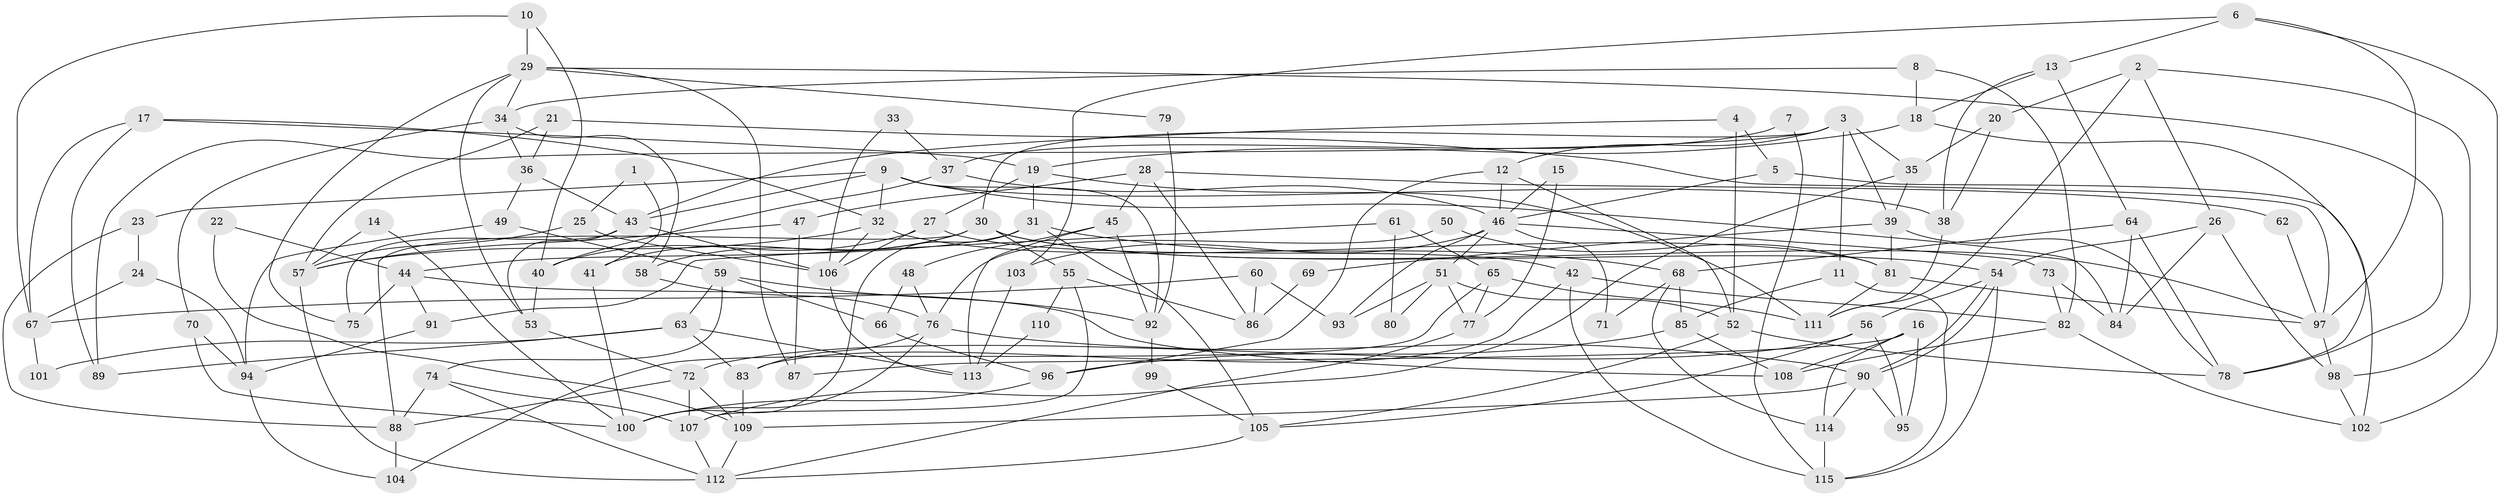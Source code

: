 // coarse degree distribution, {3: 0.175, 6: 0.1625, 4: 0.1875, 2: 0.1375, 5: 0.1375, 7: 0.1, 8: 0.05, 9: 0.0375, 10: 0.0125}
// Generated by graph-tools (version 1.1) at 2025/52/02/27/25 19:52:04]
// undirected, 115 vertices, 230 edges
graph export_dot {
graph [start="1"]
  node [color=gray90,style=filled];
  1;
  2;
  3;
  4;
  5;
  6;
  7;
  8;
  9;
  10;
  11;
  12;
  13;
  14;
  15;
  16;
  17;
  18;
  19;
  20;
  21;
  22;
  23;
  24;
  25;
  26;
  27;
  28;
  29;
  30;
  31;
  32;
  33;
  34;
  35;
  36;
  37;
  38;
  39;
  40;
  41;
  42;
  43;
  44;
  45;
  46;
  47;
  48;
  49;
  50;
  51;
  52;
  53;
  54;
  55;
  56;
  57;
  58;
  59;
  60;
  61;
  62;
  63;
  64;
  65;
  66;
  67;
  68;
  69;
  70;
  71;
  72;
  73;
  74;
  75;
  76;
  77;
  78;
  79;
  80;
  81;
  82;
  83;
  84;
  85;
  86;
  87;
  88;
  89;
  90;
  91;
  92;
  93;
  94;
  95;
  96;
  97;
  98;
  99;
  100;
  101;
  102;
  103;
  104;
  105;
  106;
  107;
  108;
  109;
  110;
  111;
  112;
  113;
  114;
  115;
  1 -- 25;
  1 -- 41;
  2 -- 20;
  2 -- 111;
  2 -- 26;
  2 -- 98;
  3 -- 30;
  3 -- 89;
  3 -- 11;
  3 -- 12;
  3 -- 35;
  3 -- 39;
  4 -- 52;
  4 -- 43;
  4 -- 5;
  5 -- 46;
  5 -- 102;
  6 -- 13;
  6 -- 102;
  6 -- 97;
  6 -- 103;
  7 -- 115;
  7 -- 37;
  8 -- 34;
  8 -- 18;
  8 -- 82;
  9 -- 32;
  9 -- 92;
  9 -- 23;
  9 -- 38;
  9 -- 43;
  9 -- 84;
  10 -- 40;
  10 -- 29;
  10 -- 67;
  11 -- 115;
  11 -- 85;
  12 -- 46;
  12 -- 52;
  12 -- 96;
  13 -- 64;
  13 -- 18;
  13 -- 38;
  14 -- 100;
  14 -- 57;
  15 -- 46;
  15 -- 77;
  16 -- 95;
  16 -- 108;
  16 -- 87;
  16 -- 114;
  17 -- 32;
  17 -- 19;
  17 -- 67;
  17 -- 89;
  18 -- 78;
  18 -- 19;
  19 -- 31;
  19 -- 111;
  19 -- 27;
  20 -- 35;
  20 -- 38;
  21 -- 97;
  21 -- 36;
  21 -- 57;
  22 -- 44;
  22 -- 109;
  23 -- 88;
  23 -- 24;
  24 -- 67;
  24 -- 94;
  25 -- 57;
  25 -- 106;
  26 -- 54;
  26 -- 84;
  26 -- 98;
  27 -- 42;
  27 -- 40;
  27 -- 106;
  28 -- 86;
  28 -- 47;
  28 -- 45;
  28 -- 62;
  29 -- 75;
  29 -- 53;
  29 -- 34;
  29 -- 78;
  29 -- 79;
  29 -- 87;
  30 -- 97;
  30 -- 54;
  30 -- 41;
  30 -- 55;
  30 -- 58;
  30 -- 88;
  31 -- 68;
  31 -- 100;
  31 -- 44;
  31 -- 105;
  32 -- 57;
  32 -- 81;
  32 -- 106;
  33 -- 106;
  33 -- 37;
  34 -- 36;
  34 -- 58;
  34 -- 70;
  35 -- 39;
  35 -- 107;
  36 -- 49;
  36 -- 43;
  37 -- 40;
  37 -- 46;
  38 -- 111;
  39 -- 81;
  39 -- 69;
  39 -- 78;
  40 -- 53;
  41 -- 100;
  42 -- 83;
  42 -- 82;
  42 -- 115;
  43 -- 106;
  43 -- 53;
  43 -- 75;
  44 -- 108;
  44 -- 75;
  44 -- 91;
  45 -- 48;
  45 -- 92;
  45 -- 113;
  46 -- 73;
  46 -- 103;
  46 -- 51;
  46 -- 71;
  46 -- 93;
  47 -- 57;
  47 -- 87;
  48 -- 76;
  48 -- 66;
  49 -- 94;
  49 -- 59;
  50 -- 81;
  50 -- 76;
  51 -- 52;
  51 -- 77;
  51 -- 80;
  51 -- 93;
  52 -- 78;
  52 -- 105;
  53 -- 72;
  54 -- 56;
  54 -- 90;
  54 -- 90;
  54 -- 115;
  55 -- 107;
  55 -- 86;
  55 -- 110;
  56 -- 72;
  56 -- 105;
  56 -- 95;
  57 -- 112;
  58 -- 76;
  59 -- 74;
  59 -- 63;
  59 -- 66;
  59 -- 92;
  60 -- 67;
  60 -- 93;
  60 -- 86;
  61 -- 65;
  61 -- 91;
  61 -- 80;
  62 -- 97;
  63 -- 113;
  63 -- 83;
  63 -- 89;
  63 -- 101;
  64 -- 84;
  64 -- 78;
  64 -- 68;
  65 -- 77;
  65 -- 104;
  65 -- 111;
  66 -- 96;
  67 -- 101;
  68 -- 114;
  68 -- 71;
  68 -- 85;
  69 -- 86;
  70 -- 100;
  70 -- 94;
  72 -- 109;
  72 -- 88;
  72 -- 107;
  73 -- 84;
  73 -- 82;
  74 -- 107;
  74 -- 112;
  74 -- 88;
  76 -- 90;
  76 -- 83;
  76 -- 100;
  77 -- 112;
  79 -- 92;
  81 -- 111;
  81 -- 97;
  82 -- 102;
  82 -- 108;
  83 -- 109;
  85 -- 96;
  85 -- 108;
  88 -- 104;
  90 -- 114;
  90 -- 95;
  90 -- 109;
  91 -- 94;
  92 -- 99;
  94 -- 104;
  96 -- 100;
  97 -- 98;
  98 -- 102;
  99 -- 105;
  103 -- 113;
  105 -- 112;
  106 -- 113;
  107 -- 112;
  109 -- 112;
  110 -- 113;
  114 -- 115;
}
